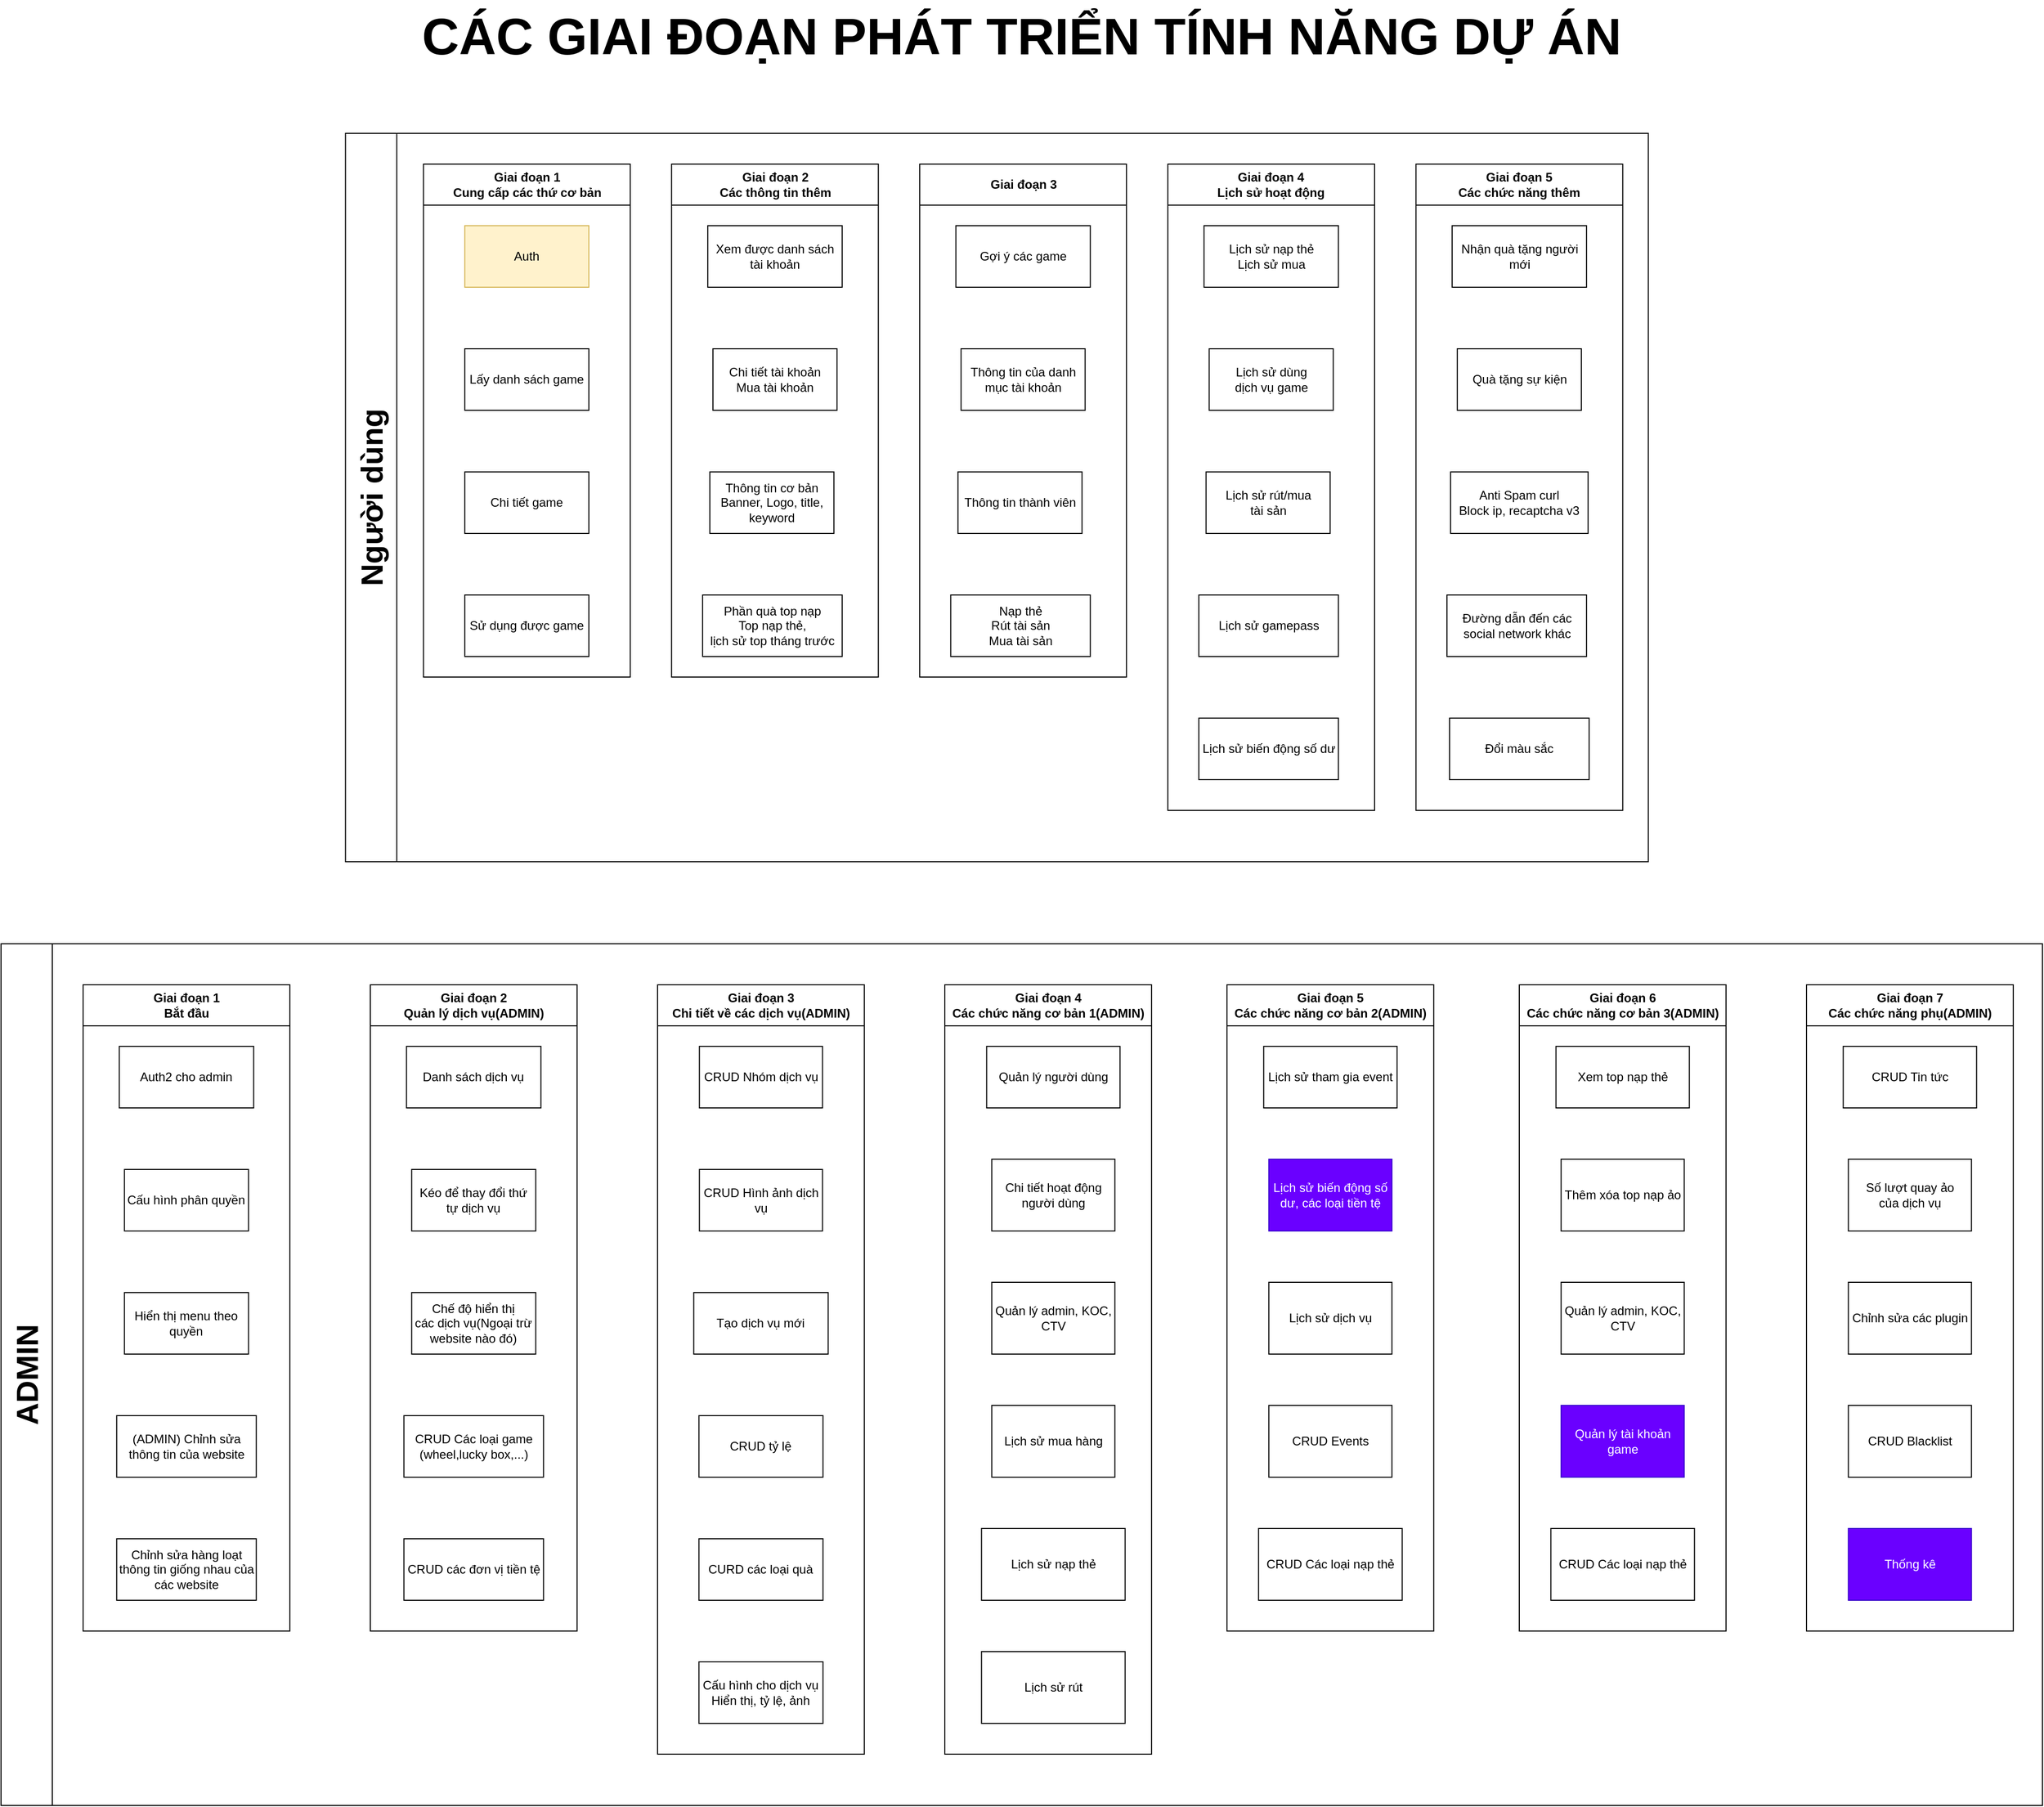 <mxfile version="21.5.0" type="device" pages="3">
  <diagram name="Page-1" id="KmQgnTv5vvOI3r4hxGTt">
    <mxGraphModel dx="1834" dy="804" grid="1" gridSize="10" guides="0" tooltips="1" connect="1" arrows="1" fold="1" page="0" pageScale="1" pageWidth="850" pageHeight="1100" math="0" shadow="0">
      <root>
        <mxCell id="0" />
        <mxCell id="1" parent="0" />
        <mxCell id="98oBXOV-pdoTwL55DlCH-39" value="" style="group" parent="1" vertex="1" connectable="0">
          <mxGeometry x="195.78" y="190" width="1310" height="710" as="geometry" />
        </mxCell>
        <mxCell id="98oBXOV-pdoTwL55DlCH-38" value="&lt;font style=&quot;font-size: 30px;&quot;&gt;Người dùng&lt;/font&gt;" style="swimlane;horizontal=0;whiteSpace=wrap;html=1;startSize=50;movable=0;resizable=0;rotatable=0;deletable=0;editable=0;locked=1;connectable=0;" parent="98oBXOV-pdoTwL55DlCH-39" vertex="1">
          <mxGeometry width="1270" height="710" as="geometry" />
        </mxCell>
        <mxCell id="98oBXOV-pdoTwL55DlCH-10" value="" style="group" parent="98oBXOV-pdoTwL55DlCH-38" vertex="1" connectable="0">
          <mxGeometry x="76.003" y="30" width="201.562" height="500" as="geometry" />
        </mxCell>
        <mxCell id="98oBXOV-pdoTwL55DlCH-1" value="Auth" style="rounded=0;whiteSpace=wrap;html=1;fillColor=#fff2cc;strokeColor=#d6b656;" parent="98oBXOV-pdoTwL55DlCH-10" vertex="1">
          <mxGeometry x="40.312" y="60" width="120.938" height="60" as="geometry" />
        </mxCell>
        <mxCell id="98oBXOV-pdoTwL55DlCH-2" value="Lấy danh sách game" style="rounded=0;whiteSpace=wrap;html=1;" parent="98oBXOV-pdoTwL55DlCH-10" vertex="1">
          <mxGeometry x="40.312" y="180" width="120.938" height="60" as="geometry" />
        </mxCell>
        <mxCell id="98oBXOV-pdoTwL55DlCH-3" value="Chi tiết game" style="rounded=0;whiteSpace=wrap;html=1;" parent="98oBXOV-pdoTwL55DlCH-10" vertex="1">
          <mxGeometry x="40.312" y="300" width="120.938" height="60" as="geometry" />
        </mxCell>
        <mxCell id="98oBXOV-pdoTwL55DlCH-4" value="Sử dụng được game" style="rounded=0;whiteSpace=wrap;html=1;" parent="98oBXOV-pdoTwL55DlCH-10" vertex="1">
          <mxGeometry x="40.312" y="420" width="120.938" height="60" as="geometry" />
        </mxCell>
        <mxCell id="98oBXOV-pdoTwL55DlCH-9" value="Giai đoạn 1&lt;br&gt;Cung cấp các thứ cơ bản" style="swimlane;whiteSpace=wrap;html=1;startSize=40;" parent="98oBXOV-pdoTwL55DlCH-10" vertex="1">
          <mxGeometry width="201.562" height="500" as="geometry" />
        </mxCell>
        <mxCell id="98oBXOV-pdoTwL55DlCH-17" value="" style="group" parent="98oBXOV-pdoTwL55DlCH-38" vertex="1" connectable="0">
          <mxGeometry x="317.878" y="30" width="201.562" height="500" as="geometry" />
        </mxCell>
        <mxCell id="98oBXOV-pdoTwL55DlCH-11" value="Giai đoạn 2&lt;br&gt;Các thông tin thêm" style="swimlane;whiteSpace=wrap;html=1;startSize=40;" parent="98oBXOV-pdoTwL55DlCH-17" vertex="1">
          <mxGeometry width="201.562" height="500" as="geometry" />
        </mxCell>
        <mxCell id="98oBXOV-pdoTwL55DlCH-15" value="Xem được danh sách&lt;br&gt;tài khoản" style="rounded=0;whiteSpace=wrap;html=1;" parent="98oBXOV-pdoTwL55DlCH-11" vertex="1">
          <mxGeometry x="35.273" y="60" width="131.016" height="60" as="geometry" />
        </mxCell>
        <mxCell id="98oBXOV-pdoTwL55DlCH-16" value="Chi tiết tài khoản&lt;br&gt;Mua tài khoản" style="rounded=0;whiteSpace=wrap;html=1;" parent="98oBXOV-pdoTwL55DlCH-11" vertex="1">
          <mxGeometry x="40.312" y="180" width="120.938" height="60" as="geometry" />
        </mxCell>
        <mxCell id="98oBXOV-pdoTwL55DlCH-12" value="Thông tin cơ bản&lt;br&gt;Banner, Logo, title, keyword" style="rounded=0;whiteSpace=wrap;html=1;" parent="98oBXOV-pdoTwL55DlCH-17" vertex="1">
          <mxGeometry x="37.289" y="300" width="120.938" height="60" as="geometry" />
        </mxCell>
        <mxCell id="98oBXOV-pdoTwL55DlCH-13" value="Phần quà top nạp&lt;br&gt;Top nạp thẻ,&lt;br&gt;lịch sử top tháng trước" style="rounded=0;whiteSpace=wrap;html=1;" parent="98oBXOV-pdoTwL55DlCH-17" vertex="1">
          <mxGeometry x="30.234" y="420" width="136.055" height="60" as="geometry" />
        </mxCell>
        <mxCell id="98oBXOV-pdoTwL55DlCH-18" value="" style="group" parent="98oBXOV-pdoTwL55DlCH-38" vertex="1" connectable="0">
          <mxGeometry x="559.753" y="30" width="201.562" height="500" as="geometry" />
        </mxCell>
        <mxCell id="98oBXOV-pdoTwL55DlCH-19" value="Giai đoạn 3" style="swimlane;whiteSpace=wrap;html=1;startSize=40;" parent="98oBXOV-pdoTwL55DlCH-18" vertex="1">
          <mxGeometry width="201.562" height="500" as="geometry" />
        </mxCell>
        <mxCell id="98oBXOV-pdoTwL55DlCH-20" value="Gợi ý các game" style="rounded=0;whiteSpace=wrap;html=1;" parent="98oBXOV-pdoTwL55DlCH-19" vertex="1">
          <mxGeometry x="35.273" y="60" width="131.016" height="60" as="geometry" />
        </mxCell>
        <mxCell id="98oBXOV-pdoTwL55DlCH-21" value="Thông tin của danh mục tài khoản" style="rounded=0;whiteSpace=wrap;html=1;" parent="98oBXOV-pdoTwL55DlCH-19" vertex="1">
          <mxGeometry x="40.312" y="180" width="120.938" height="60" as="geometry" />
        </mxCell>
        <mxCell id="98oBXOV-pdoTwL55DlCH-22" value="Thông tin thành viên" style="rounded=0;whiteSpace=wrap;html=1;" parent="98oBXOV-pdoTwL55DlCH-18" vertex="1">
          <mxGeometry x="37.289" y="300" width="120.938" height="60" as="geometry" />
        </mxCell>
        <mxCell id="98oBXOV-pdoTwL55DlCH-23" value="Nạp thẻ&lt;br&gt;Rút tài sản&lt;br&gt;Mua tài sản" style="rounded=0;whiteSpace=wrap;html=1;" parent="98oBXOV-pdoTwL55DlCH-18" vertex="1">
          <mxGeometry x="30.234" y="420" width="136.055" height="60" as="geometry" />
        </mxCell>
        <mxCell id="98oBXOV-pdoTwL55DlCH-24" value="" style="group" parent="98oBXOV-pdoTwL55DlCH-38" vertex="1" connectable="0">
          <mxGeometry x="801.628" y="30" width="201.562" height="630" as="geometry" />
        </mxCell>
        <mxCell id="98oBXOV-pdoTwL55DlCH-25" value="Giai đoạn 4&lt;br&gt;Lịch sử hoạt động" style="swimlane;whiteSpace=wrap;html=1;startSize=40;" parent="98oBXOV-pdoTwL55DlCH-24" vertex="1">
          <mxGeometry width="201.562" height="630" as="geometry" />
        </mxCell>
        <mxCell id="98oBXOV-pdoTwL55DlCH-26" value="Lịch sử nạp thẻ&lt;br&gt;Lịch sử mua" style="rounded=0;whiteSpace=wrap;html=1;" parent="98oBXOV-pdoTwL55DlCH-25" vertex="1">
          <mxGeometry x="35.273" y="60" width="131.016" height="60" as="geometry" />
        </mxCell>
        <mxCell id="98oBXOV-pdoTwL55DlCH-27" value="Lịch sử dùng &lt;br&gt;dịch vụ game" style="rounded=0;whiteSpace=wrap;html=1;" parent="98oBXOV-pdoTwL55DlCH-25" vertex="1">
          <mxGeometry x="40.312" y="180" width="120.938" height="60" as="geometry" />
        </mxCell>
        <mxCell id="98oBXOV-pdoTwL55DlCH-36" value="Lịch sử biến động số dư" style="rounded=0;whiteSpace=wrap;html=1;" parent="98oBXOV-pdoTwL55DlCH-25" vertex="1">
          <mxGeometry x="30.234" y="540" width="136.055" height="60" as="geometry" />
        </mxCell>
        <mxCell id="98oBXOV-pdoTwL55DlCH-28" value="Lịch sử rút/mua &lt;br&gt;tài sản" style="rounded=0;whiteSpace=wrap;html=1;" parent="98oBXOV-pdoTwL55DlCH-24" vertex="1">
          <mxGeometry x="37.289" y="300" width="120.938" height="60" as="geometry" />
        </mxCell>
        <mxCell id="98oBXOV-pdoTwL55DlCH-29" value="Lịch sử gamepass" style="rounded=0;whiteSpace=wrap;html=1;" parent="98oBXOV-pdoTwL55DlCH-24" vertex="1">
          <mxGeometry x="30.234" y="420" width="136.055" height="60" as="geometry" />
        </mxCell>
        <mxCell id="98oBXOV-pdoTwL55DlCH-30" value="" style="group" parent="98oBXOV-pdoTwL55DlCH-38" vertex="1" connectable="0">
          <mxGeometry x="1043.503" y="30" width="201.562" height="630" as="geometry" />
        </mxCell>
        <mxCell id="98oBXOV-pdoTwL55DlCH-31" value="Giai đoạn 5&lt;br&gt;Các chức năng thêm" style="swimlane;whiteSpace=wrap;html=1;startSize=40;" parent="98oBXOV-pdoTwL55DlCH-30" vertex="1">
          <mxGeometry width="201.562" height="630" as="geometry" />
        </mxCell>
        <mxCell id="98oBXOV-pdoTwL55DlCH-32" value="Nhận quà tặng người mới" style="rounded=0;whiteSpace=wrap;html=1;" parent="98oBXOV-pdoTwL55DlCH-31" vertex="1">
          <mxGeometry x="35.273" y="60" width="131.016" height="60" as="geometry" />
        </mxCell>
        <mxCell id="98oBXOV-pdoTwL55DlCH-33" value="Quà tặng sự kiện" style="rounded=0;whiteSpace=wrap;html=1;" parent="98oBXOV-pdoTwL55DlCH-31" vertex="1">
          <mxGeometry x="40.312" y="180" width="120.938" height="60" as="geometry" />
        </mxCell>
        <mxCell id="98oBXOV-pdoTwL55DlCH-34" value="Anti Spam curl&lt;br&gt;Block ip, recaptcha v3" style="rounded=0;whiteSpace=wrap;html=1;" parent="98oBXOV-pdoTwL55DlCH-31" vertex="1">
          <mxGeometry x="33.762" y="300" width="134.039" height="60" as="geometry" />
        </mxCell>
        <mxCell id="98oBXOV-pdoTwL55DlCH-37" value="Đổi màu sắc" style="rounded=0;whiteSpace=wrap;html=1;" parent="98oBXOV-pdoTwL55DlCH-31" vertex="1">
          <mxGeometry x="32.754" y="540" width="136.055" height="60" as="geometry" />
        </mxCell>
        <mxCell id="98oBXOV-pdoTwL55DlCH-35" value="Đường dẫn đến các social network khác" style="rounded=0;whiteSpace=wrap;html=1;" parent="98oBXOV-pdoTwL55DlCH-30" vertex="1">
          <mxGeometry x="30.234" y="420" width="136.055" height="60" as="geometry" />
        </mxCell>
        <mxCell id="98oBXOV-pdoTwL55DlCH-40" value="&lt;font style=&quot;font-size: 50px;&quot;&gt;&lt;b&gt;CÁC GIAI ĐOẠN PHÁT TRIỂN TÍNH NĂNG DỰ ÁN&lt;/b&gt;&lt;/font&gt;" style="text;html=1;strokeColor=none;fillColor=none;align=center;verticalAlign=middle;whiteSpace=wrap;rounded=0;" parent="1" vertex="1">
          <mxGeometry x="260" y="60" width="1190" height="70" as="geometry" />
        </mxCell>
        <mxCell id="98oBXOV-pdoTwL55DlCH-98" value="&lt;font style=&quot;font-size: 30px;&quot;&gt;ADMIN&lt;/font&gt;" style="swimlane;horizontal=0;whiteSpace=wrap;html=1;startSize=50;movable=0;resizable=0;rotatable=0;deletable=0;editable=0;locked=1;connectable=0;" parent="1" vertex="1">
          <mxGeometry x="-140" y="980" width="1990" height="840" as="geometry" />
        </mxCell>
        <mxCell id="98oBXOV-pdoTwL55DlCH-41" value="" style="group" parent="98oBXOV-pdoTwL55DlCH-98" vertex="1" connectable="0">
          <mxGeometry x="79.998" y="40" width="201.562" height="630" as="geometry" />
        </mxCell>
        <mxCell id="98oBXOV-pdoTwL55DlCH-42" value="Giai đoạn 1&lt;br&gt;Bắt đầu" style="swimlane;whiteSpace=wrap;html=1;startSize=40;" parent="98oBXOV-pdoTwL55DlCH-41" vertex="1">
          <mxGeometry width="201.562" height="630" as="geometry" />
        </mxCell>
        <mxCell id="98oBXOV-pdoTwL55DlCH-43" value="Auth2 cho admin" style="rounded=0;whiteSpace=wrap;html=1;" parent="98oBXOV-pdoTwL55DlCH-42" vertex="1">
          <mxGeometry x="35.273" y="60" width="131.016" height="60" as="geometry" />
        </mxCell>
        <mxCell id="98oBXOV-pdoTwL55DlCH-44" value="Cấu hình phân quyền" style="rounded=0;whiteSpace=wrap;html=1;" parent="98oBXOV-pdoTwL55DlCH-42" vertex="1">
          <mxGeometry x="40.312" y="180" width="120.938" height="60" as="geometry" />
        </mxCell>
        <mxCell id="98oBXOV-pdoTwL55DlCH-45" value="Chỉnh sửa hàng loạt thông tin giống nhau của các website" style="rounded=0;whiteSpace=wrap;html=1;" parent="98oBXOV-pdoTwL55DlCH-42" vertex="1">
          <mxGeometry x="32.754" y="540" width="136.055" height="60" as="geometry" />
        </mxCell>
        <mxCell id="98oBXOV-pdoTwL55DlCH-46" value="Hiển thị menu theo quyền" style="rounded=0;whiteSpace=wrap;html=1;" parent="98oBXOV-pdoTwL55DlCH-41" vertex="1">
          <mxGeometry x="40.312" y="300" width="120.938" height="60" as="geometry" />
        </mxCell>
        <mxCell id="98oBXOV-pdoTwL55DlCH-47" value="(ADMIN) Chỉnh sửa thông tin của website" style="rounded=0;whiteSpace=wrap;html=1;" parent="98oBXOV-pdoTwL55DlCH-41" vertex="1">
          <mxGeometry x="32.754" y="420" width="136.055" height="60" as="geometry" />
        </mxCell>
        <mxCell id="98oBXOV-pdoTwL55DlCH-48" value="" style="group" parent="98oBXOV-pdoTwL55DlCH-98" vertex="1" connectable="0">
          <mxGeometry x="359.998" y="40" width="201.562" height="630" as="geometry" />
        </mxCell>
        <mxCell id="98oBXOV-pdoTwL55DlCH-49" value="Giai đoạn 2&lt;br&gt;Quản lý dịch vụ(ADMIN)" style="swimlane;whiteSpace=wrap;html=1;startSize=40;" parent="98oBXOV-pdoTwL55DlCH-48" vertex="1">
          <mxGeometry width="201.562" height="630" as="geometry" />
        </mxCell>
        <mxCell id="98oBXOV-pdoTwL55DlCH-50" value="Danh sách dịch vụ" style="rounded=0;whiteSpace=wrap;html=1;" parent="98oBXOV-pdoTwL55DlCH-49" vertex="1">
          <mxGeometry x="35.273" y="60" width="131.016" height="60" as="geometry" />
        </mxCell>
        <mxCell id="98oBXOV-pdoTwL55DlCH-51" value="Kéo để thay đổi thứ tự dịch vụ" style="rounded=0;whiteSpace=wrap;html=1;" parent="98oBXOV-pdoTwL55DlCH-49" vertex="1">
          <mxGeometry x="40.312" y="180" width="120.938" height="60" as="geometry" />
        </mxCell>
        <mxCell id="98oBXOV-pdoTwL55DlCH-52" value="CRUD các đơn vị tiền tệ" style="rounded=0;whiteSpace=wrap;html=1;" parent="98oBXOV-pdoTwL55DlCH-49" vertex="1">
          <mxGeometry x="32.754" y="540" width="136.055" height="60" as="geometry" />
        </mxCell>
        <mxCell id="98oBXOV-pdoTwL55DlCH-53" value="Chế độ hiển thị&lt;br&gt;các dịch vụ(Ngoại trừ website nào đó)" style="rounded=0;whiteSpace=wrap;html=1;" parent="98oBXOV-pdoTwL55DlCH-48" vertex="1">
          <mxGeometry x="40.312" y="300" width="120.938" height="60" as="geometry" />
        </mxCell>
        <mxCell id="98oBXOV-pdoTwL55DlCH-54" value="CRUD Các loại game&lt;br&gt;(wheel,lucky box,...)" style="rounded=0;whiteSpace=wrap;html=1;" parent="98oBXOV-pdoTwL55DlCH-48" vertex="1">
          <mxGeometry x="32.754" y="420" width="136.055" height="60" as="geometry" />
        </mxCell>
        <mxCell id="98oBXOV-pdoTwL55DlCH-55" value="" style="group" parent="98oBXOV-pdoTwL55DlCH-98" vertex="1" connectable="0">
          <mxGeometry x="639.998" y="40" width="201.562" height="750" as="geometry" />
        </mxCell>
        <mxCell id="98oBXOV-pdoTwL55DlCH-56" value="Giai đoạn 3&lt;br&gt;Chi tiết về các dịch vụ(ADMIN)" style="swimlane;whiteSpace=wrap;html=1;startSize=40;" parent="98oBXOV-pdoTwL55DlCH-55" vertex="1">
          <mxGeometry width="201.56" height="750" as="geometry" />
        </mxCell>
        <mxCell id="98oBXOV-pdoTwL55DlCH-57" value="Tạo dịch vụ mới" style="rounded=0;whiteSpace=wrap;html=1;" parent="98oBXOV-pdoTwL55DlCH-56" vertex="1">
          <mxGeometry x="35.273" y="300" width="131.016" height="60" as="geometry" />
        </mxCell>
        <mxCell id="98oBXOV-pdoTwL55DlCH-58" value="CRUD tỷ lệ" style="rounded=0;whiteSpace=wrap;html=1;" parent="98oBXOV-pdoTwL55DlCH-56" vertex="1">
          <mxGeometry x="40.312" y="420" width="120.938" height="60" as="geometry" />
        </mxCell>
        <mxCell id="98oBXOV-pdoTwL55DlCH-62" value="CRUD Nhóm dịch vụ" style="rounded=0;whiteSpace=wrap;html=1;" parent="98oBXOV-pdoTwL55DlCH-56" vertex="1">
          <mxGeometry x="40.781" y="60" width="120" height="60" as="geometry" />
        </mxCell>
        <mxCell id="98oBXOV-pdoTwL55DlCH-63" value="CRUD Hình ảnh dịch vụ" style="rounded=0;whiteSpace=wrap;html=1;" parent="98oBXOV-pdoTwL55DlCH-56" vertex="1">
          <mxGeometry x="40.781" y="180" width="120" height="60" as="geometry" />
        </mxCell>
        <mxCell id="98oBXOV-pdoTwL55DlCH-64" value="Cấu hình cho dịch vụ&lt;br&gt;Hiển thị, tỷ lệ, ảnh" style="rounded=0;whiteSpace=wrap;html=1;" parent="98oBXOV-pdoTwL55DlCH-56" vertex="1">
          <mxGeometry x="40.312" y="660" width="120.938" height="60" as="geometry" />
        </mxCell>
        <mxCell id="98oBXOV-pdoTwL55DlCH-60" value="CURD các loại quà" style="rounded=0;whiteSpace=wrap;html=1;" parent="98oBXOV-pdoTwL55DlCH-55" vertex="1">
          <mxGeometry x="40.312" y="540" width="120.938" height="60" as="geometry" />
        </mxCell>
        <mxCell id="98oBXOV-pdoTwL55DlCH-65" value="" style="group" parent="98oBXOV-pdoTwL55DlCH-98" vertex="1" connectable="0">
          <mxGeometry x="920" y="40" width="201.56" height="750" as="geometry" />
        </mxCell>
        <mxCell id="98oBXOV-pdoTwL55DlCH-66" value="Giai đoạn 4&lt;br&gt;Các chức năng cơ bản 1(ADMIN)" style="swimlane;whiteSpace=wrap;html=1;startSize=40;" parent="98oBXOV-pdoTwL55DlCH-65" vertex="1">
          <mxGeometry width="201.56" height="750" as="geometry" />
        </mxCell>
        <mxCell id="98oBXOV-pdoTwL55DlCH-67" value="Quản lý người dùng" style="rounded=0;whiteSpace=wrap;html=1;horizontal=1;verticalAlign=middle;flipH=1;flipV=1;" parent="98oBXOV-pdoTwL55DlCH-66" vertex="1">
          <mxGeometry x="40.78" y="60" width="130" height="60" as="geometry" />
        </mxCell>
        <mxCell id="98oBXOV-pdoTwL55DlCH-69" value="Lịch sử rút" style="rounded=0;whiteSpace=wrap;html=1;horizontal=1;verticalAlign=middle;flipH=1;flipV=1;" parent="98oBXOV-pdoTwL55DlCH-66" vertex="1">
          <mxGeometry x="35.78" y="650" width="140" height="70" as="geometry" />
        </mxCell>
        <mxCell id="98oBXOV-pdoTwL55DlCH-72" value="Chi tiết hoạt động người dùng" style="rounded=0;whiteSpace=wrap;html=1;horizontal=1;verticalAlign=middle;flipH=1;flipV=1;" parent="98oBXOV-pdoTwL55DlCH-66" vertex="1">
          <mxGeometry x="45.78" y="170" width="120" height="70" as="geometry" />
        </mxCell>
        <mxCell id="98oBXOV-pdoTwL55DlCH-71" value="Lịch sử nạp thẻ" style="rounded=0;whiteSpace=wrap;html=1;horizontal=1;verticalAlign=middle;flipH=1;flipV=1;" parent="98oBXOV-pdoTwL55DlCH-66" vertex="1">
          <mxGeometry x="35.78" y="530" width="140" height="70" as="geometry" />
        </mxCell>
        <mxCell id="98oBXOV-pdoTwL55DlCH-70" value="Lịch sử mua hàng" style="rounded=0;whiteSpace=wrap;html=1;horizontal=1;verticalAlign=middle;flipH=1;flipV=1;" parent="98oBXOV-pdoTwL55DlCH-66" vertex="1">
          <mxGeometry x="45.78" y="410" width="120" height="70" as="geometry" />
        </mxCell>
        <mxCell id="98oBXOV-pdoTwL55DlCH-76" value="Quản lý admin, KOC, CTV" style="rounded=0;whiteSpace=wrap;html=1;horizontal=1;verticalAlign=middle;flipH=1;flipV=1;" parent="98oBXOV-pdoTwL55DlCH-66" vertex="1">
          <mxGeometry x="45.78" y="290" width="120" height="70" as="geometry" />
        </mxCell>
        <mxCell id="98oBXOV-pdoTwL55DlCH-73" value="" style="group" parent="98oBXOV-pdoTwL55DlCH-98" vertex="1" connectable="0">
          <mxGeometry x="1195.07" y="40" width="201.56" height="750" as="geometry" />
        </mxCell>
        <mxCell id="98oBXOV-pdoTwL55DlCH-74" value="Giai đoạn 5&lt;br&gt;Các chức năng cơ bản 2(ADMIN)" style="swimlane;whiteSpace=wrap;html=1;startSize=40;" parent="98oBXOV-pdoTwL55DlCH-73" vertex="1">
          <mxGeometry width="201.56" height="630" as="geometry" />
        </mxCell>
        <mxCell id="98oBXOV-pdoTwL55DlCH-75" value="Lịch sử tham gia event" style="rounded=0;whiteSpace=wrap;html=1;horizontal=1;verticalAlign=middle;flipH=1;flipV=1;" parent="98oBXOV-pdoTwL55DlCH-74" vertex="1">
          <mxGeometry x="35.78" y="60" width="130" height="60" as="geometry" />
        </mxCell>
        <mxCell id="98oBXOV-pdoTwL55DlCH-78" value="Lịch sử biến động số dư, các loại tiền tệ" style="rounded=0;whiteSpace=wrap;html=1;horizontal=1;verticalAlign=middle;flipH=1;flipV=1;fillColor=#6a00ff;fontColor=#ffffff;strokeColor=#3700CC;" parent="98oBXOV-pdoTwL55DlCH-74" vertex="1">
          <mxGeometry x="40.78" y="170" width="120" height="70" as="geometry" />
        </mxCell>
        <mxCell id="98oBXOV-pdoTwL55DlCH-79" value="CRUD Các loại nạp thẻ" style="rounded=0;whiteSpace=wrap;html=1;horizontal=1;verticalAlign=middle;flipH=1;flipV=1;" parent="98oBXOV-pdoTwL55DlCH-74" vertex="1">
          <mxGeometry x="30.78" y="530" width="140" height="70" as="geometry" />
        </mxCell>
        <mxCell id="98oBXOV-pdoTwL55DlCH-80" value="CRUD Events" style="rounded=0;whiteSpace=wrap;html=1;horizontal=1;verticalAlign=middle;flipH=1;flipV=1;" parent="98oBXOV-pdoTwL55DlCH-74" vertex="1">
          <mxGeometry x="40.78" y="410" width="120" height="70" as="geometry" />
        </mxCell>
        <mxCell id="98oBXOV-pdoTwL55DlCH-68" value="Lịch sử dịch vụ" style="rounded=0;whiteSpace=wrap;html=1;horizontal=1;verticalAlign=middle;flipH=1;flipV=1;" parent="98oBXOV-pdoTwL55DlCH-74" vertex="1">
          <mxGeometry x="40.78" y="290" width="120" height="70" as="geometry" />
        </mxCell>
        <mxCell id="98oBXOV-pdoTwL55DlCH-82" value="" style="group" parent="98oBXOV-pdoTwL55DlCH-98" vertex="1" connectable="0">
          <mxGeometry x="1480" y="40" width="201.56" height="750" as="geometry" />
        </mxCell>
        <mxCell id="98oBXOV-pdoTwL55DlCH-83" value="Giai đoạn 6&lt;br&gt;Các chức năng cơ bản 3(ADMIN)" style="swimlane;whiteSpace=wrap;html=1;startSize=40;" parent="98oBXOV-pdoTwL55DlCH-82" vertex="1">
          <mxGeometry width="201.56" height="630" as="geometry" />
        </mxCell>
        <mxCell id="98oBXOV-pdoTwL55DlCH-84" value="Xem top nạp thẻ" style="rounded=0;whiteSpace=wrap;html=1;horizontal=1;verticalAlign=middle;flipH=1;flipV=1;" parent="98oBXOV-pdoTwL55DlCH-83" vertex="1">
          <mxGeometry x="35.78" y="60" width="130" height="60" as="geometry" />
        </mxCell>
        <mxCell id="98oBXOV-pdoTwL55DlCH-85" value="Quản lý admin, KOC, CTV" style="rounded=0;whiteSpace=wrap;html=1;horizontal=1;verticalAlign=middle;flipH=1;flipV=1;" parent="98oBXOV-pdoTwL55DlCH-83" vertex="1">
          <mxGeometry x="40.78" y="290" width="120" height="70" as="geometry" />
        </mxCell>
        <mxCell id="98oBXOV-pdoTwL55DlCH-86" value="Thêm xóa top nạp ảo" style="rounded=0;whiteSpace=wrap;html=1;horizontal=1;verticalAlign=middle;flipH=1;flipV=1;" parent="98oBXOV-pdoTwL55DlCH-83" vertex="1">
          <mxGeometry x="40.78" y="170" width="120" height="70" as="geometry" />
        </mxCell>
        <mxCell id="98oBXOV-pdoTwL55DlCH-87" value="CRUD Các loại nạp thẻ" style="rounded=0;whiteSpace=wrap;html=1;horizontal=1;verticalAlign=middle;flipH=1;flipV=1;" parent="98oBXOV-pdoTwL55DlCH-83" vertex="1">
          <mxGeometry x="30.78" y="530" width="140" height="70" as="geometry" />
        </mxCell>
        <mxCell id="98oBXOV-pdoTwL55DlCH-88" value="Quản lý tài khoản game" style="rounded=0;whiteSpace=wrap;html=1;horizontal=1;verticalAlign=middle;flipH=1;flipV=1;fillColor=#6a00ff;fontColor=#ffffff;strokeColor=#3700CC;" parent="98oBXOV-pdoTwL55DlCH-83" vertex="1">
          <mxGeometry x="40.78" y="410" width="120" height="70" as="geometry" />
        </mxCell>
        <mxCell id="98oBXOV-pdoTwL55DlCH-89" value="" style="group" parent="98oBXOV-pdoTwL55DlCH-98" vertex="1" connectable="0">
          <mxGeometry x="1760" y="40" width="201.56" height="750" as="geometry" />
        </mxCell>
        <mxCell id="98oBXOV-pdoTwL55DlCH-90" value="Giai đoạn 7&lt;br&gt;Các chức năng phụ(ADMIN)" style="swimlane;whiteSpace=wrap;html=1;startSize=40;" parent="98oBXOV-pdoTwL55DlCH-89" vertex="1">
          <mxGeometry width="201.56" height="630" as="geometry" />
        </mxCell>
        <mxCell id="98oBXOV-pdoTwL55DlCH-91" value="CRUD Tin tức" style="rounded=0;whiteSpace=wrap;html=1;horizontal=1;verticalAlign=middle;flipH=1;flipV=1;" parent="98oBXOV-pdoTwL55DlCH-90" vertex="1">
          <mxGeometry x="35.78" y="60" width="130" height="60" as="geometry" />
        </mxCell>
        <mxCell id="98oBXOV-pdoTwL55DlCH-92" value="Chỉnh sửa các plugin" style="rounded=0;whiteSpace=wrap;html=1;horizontal=1;verticalAlign=middle;flipH=1;flipV=1;" parent="98oBXOV-pdoTwL55DlCH-90" vertex="1">
          <mxGeometry x="40.78" y="290" width="120" height="70" as="geometry" />
        </mxCell>
        <mxCell id="98oBXOV-pdoTwL55DlCH-93" value="Số lượt quay ảo&lt;br&gt;của dịch vụ" style="rounded=0;whiteSpace=wrap;html=1;horizontal=1;verticalAlign=middle;flipH=1;flipV=1;" parent="98oBXOV-pdoTwL55DlCH-90" vertex="1">
          <mxGeometry x="40.78" y="170" width="120" height="70" as="geometry" />
        </mxCell>
        <mxCell id="98oBXOV-pdoTwL55DlCH-95" value="CRUD Blacklist" style="rounded=0;whiteSpace=wrap;html=1;horizontal=1;verticalAlign=middle;flipH=1;flipV=1;" parent="98oBXOV-pdoTwL55DlCH-90" vertex="1">
          <mxGeometry x="40.78" y="410" width="120" height="70" as="geometry" />
        </mxCell>
        <mxCell id="98oBXOV-pdoTwL55DlCH-137" value="Thống kê" style="rounded=0;whiteSpace=wrap;html=1;horizontal=1;verticalAlign=middle;flipH=1;flipV=1;fillColor=#6a00ff;fontColor=#ffffff;strokeColor=#3700CC;" parent="98oBXOV-pdoTwL55DlCH-90" vertex="1">
          <mxGeometry x="40.78" y="530" width="120" height="70" as="geometry" />
        </mxCell>
      </root>
    </mxGraphModel>
  </diagram>
  <diagram id="SCwih8SE5_Bo1riZmGqV" name="Page-2">
    <mxGraphModel dx="49" dy="1080" grid="1" gridSize="10" guides="1" tooltips="1" connect="1" arrows="1" fold="1" page="0" pageScale="1" pageWidth="850" pageHeight="1100" math="0" shadow="0">
      <root>
        <mxCell id="0" />
        <mxCell id="1" parent="0" />
        <mxCell id="AxfoNS_7afsn7oHy-fW6-1" value="CLIENT" style="swimlane;whiteSpace=wrap;html=1;startSize=40;fontSize=14;" vertex="1" parent="1">
          <mxGeometry x="2320" y="360" width="640" height="1040" as="geometry" />
        </mxCell>
        <mxCell id="AxfoNS_7afsn7oHy-fW6-2" value="Đăng nhập" style="rounded=0;whiteSpace=wrap;html=1;fontSize=14;" vertex="1" parent="AxfoNS_7afsn7oHy-fW6-1">
          <mxGeometry x="260" y="215" width="120" height="60" as="geometry" />
        </mxCell>
        <mxCell id="AxfoNS_7afsn7oHy-fW6-3" style="edgeStyle=orthogonalEdgeStyle;rounded=0;orthogonalLoop=1;jettySize=auto;html=1;fontSize=14;" edge="1" parent="AxfoNS_7afsn7oHy-fW6-1" source="AxfoNS_7afsn7oHy-fW6-4" target="AxfoNS_7afsn7oHy-fW6-2">
          <mxGeometry relative="1" as="geometry">
            <Array as="points">
              <mxPoint x="220" y="150" />
              <mxPoint x="220" y="230" />
            </Array>
          </mxGeometry>
        </mxCell>
        <mxCell id="AxfoNS_7afsn7oHy-fW6-4" value="Đăng ký" style="rounded=0;whiteSpace=wrap;html=1;fontSize=14;" vertex="1" parent="AxfoNS_7afsn7oHy-fW6-1">
          <mxGeometry x="50" y="120" width="120" height="60" as="geometry" />
        </mxCell>
        <mxCell id="AxfoNS_7afsn7oHy-fW6-5" style="edgeStyle=orthogonalEdgeStyle;rounded=0;orthogonalLoop=1;jettySize=auto;html=1;fontSize=14;" edge="1" parent="AxfoNS_7afsn7oHy-fW6-1" source="AxfoNS_7afsn7oHy-fW6-6" target="AxfoNS_7afsn7oHy-fW6-2">
          <mxGeometry relative="1" as="geometry">
            <Array as="points">
              <mxPoint x="420" y="150" />
              <mxPoint x="420" y="230" />
            </Array>
          </mxGeometry>
        </mxCell>
        <mxCell id="AxfoNS_7afsn7oHy-fW6-6" value="Đăng nhập với Social network" style="rounded=0;whiteSpace=wrap;html=1;fontSize=14;" vertex="1" parent="AxfoNS_7afsn7oHy-fW6-1">
          <mxGeometry x="470" y="120" width="120" height="60" as="geometry" />
        </mxCell>
        <mxCell id="AxfoNS_7afsn7oHy-fW6-7" value="SERVER" style="swimlane;whiteSpace=wrap;html=1;startSize=40;fontSize=14;" vertex="1" parent="1">
          <mxGeometry x="2960" y="360" width="640" height="1040" as="geometry" />
        </mxCell>
        <mxCell id="OHCL7J_wHRiCov0E4fqy-1" value="Xử lý đăng ký" style="rounded=0;whiteSpace=wrap;html=1;" vertex="1" parent="AxfoNS_7afsn7oHy-fW6-7">
          <mxGeometry x="260" y="110" width="120" height="60" as="geometry" />
        </mxCell>
        <mxCell id="clG5GBl8NwM7qFgr2y49-4" value="Kiểm tra thông tin đăng nhập" style="rhombus;whiteSpace=wrap;html=1;" vertex="1" parent="AxfoNS_7afsn7oHy-fW6-7">
          <mxGeometry x="260" y="200" width="120" height="90" as="geometry" />
        </mxCell>
        <mxCell id="AxfoNS_7afsn7oHy-fW6-13" value="MEMCACHED" style="swimlane;whiteSpace=wrap;html=1;startSize=40;fontSize=14;" vertex="1" parent="1">
          <mxGeometry x="3600" y="360" width="640" height="1040" as="geometry" />
        </mxCell>
        <mxCell id="AxfoNS_7afsn7oHy-fW6-19" value="DATABASE(MYSQL)" style="swimlane;whiteSpace=wrap;html=1;startSize=40;fontSize=14;" vertex="1" parent="1">
          <mxGeometry x="4240" y="360" width="640" height="1040" as="geometry" />
        </mxCell>
        <mxCell id="OHCL7J_wHRiCov0E4fqy-3" value="Lưu thông tin user" style="rounded=0;whiteSpace=wrap;html=1;" vertex="1" parent="AxfoNS_7afsn7oHy-fW6-19">
          <mxGeometry x="260" y="110" width="120" height="60" as="geometry" />
        </mxCell>
        <mxCell id="OHCL7J_wHRiCov0E4fqy-2" style="edgeStyle=orthogonalEdgeStyle;rounded=0;orthogonalLoop=1;jettySize=auto;html=1;" edge="1" parent="1" source="AxfoNS_7afsn7oHy-fW6-4" target="OHCL7J_wHRiCov0E4fqy-1">
          <mxGeometry relative="1" as="geometry">
            <Array as="points">
              <mxPoint x="2430" y="440" />
              <mxPoint x="3280" y="440" />
            </Array>
          </mxGeometry>
        </mxCell>
        <mxCell id="OHCL7J_wHRiCov0E4fqy-4" style="edgeStyle=orthogonalEdgeStyle;rounded=0;orthogonalLoop=1;jettySize=auto;html=1;" edge="1" parent="1" source="OHCL7J_wHRiCov0E4fqy-1" target="OHCL7J_wHRiCov0E4fqy-3">
          <mxGeometry relative="1" as="geometry" />
        </mxCell>
        <mxCell id="clG5GBl8NwM7qFgr2y49-1" value="&lt;span style=&quot;font-size: 50px;&quot;&gt;&lt;b&gt;LUỒNG HOẠT ĐỘNG CỦA WEBSITE&lt;/b&gt;&lt;/span&gt;" style="text;html=1;strokeColor=none;fillColor=none;align=center;verticalAlign=middle;whiteSpace=wrap;rounded=0;flipH=0;" vertex="1" parent="1">
          <mxGeometry x="2910" y="150" width="1390" height="70" as="geometry" />
        </mxCell>
        <mxCell id="clG5GBl8NwM7qFgr2y49-3" style="edgeStyle=orthogonalEdgeStyle;rounded=0;orthogonalLoop=1;jettySize=auto;html=1;" edge="1" parent="1" source="AxfoNS_7afsn7oHy-fW6-2" target="clG5GBl8NwM7qFgr2y49-4">
          <mxGeometry relative="1" as="geometry">
            <mxPoint x="3220" y="599.941" as="targetPoint" />
            <Array as="points" />
          </mxGeometry>
        </mxCell>
        <mxCell id="clG5GBl8NwM7qFgr2y49-7" style="edgeStyle=orthogonalEdgeStyle;rounded=0;orthogonalLoop=1;jettySize=auto;html=1;" edge="1" parent="1" source="clG5GBl8NwM7qFgr2y49-4" target="AxfoNS_7afsn7oHy-fW6-2">
          <mxGeometry relative="1" as="geometry">
            <Array as="points">
              <mxPoint x="3280" y="680" />
              <mxPoint x="2640" y="680" />
            </Array>
          </mxGeometry>
        </mxCell>
        <mxCell id="clG5GBl8NwM7qFgr2y49-8" value="Thất bại thì đăng nhập lại" style="edgeLabel;html=1;align=center;verticalAlign=middle;resizable=0;points=[];" vertex="1" connectable="0" parent="clG5GBl8NwM7qFgr2y49-7">
          <mxGeometry x="-0.258" relative="1" as="geometry">
            <mxPoint x="35" as="offset" />
          </mxGeometry>
        </mxCell>
      </root>
    </mxGraphModel>
  </diagram>
  <diagram id="F5hBBUGj-u5sih0so_mC" name="Page-3">
    <mxGraphModel dx="-607" dy="945" grid="1" gridSize="10" guides="1" tooltips="1" connect="1" arrows="1" fold="1" page="0" pageScale="1" pageWidth="850" pageHeight="1100" math="0" shadow="0">
      <root>
        <mxCell id="0" />
        <mxCell id="1" parent="0" />
        <mxCell id="4tLeP5GBYdPA_dszqiOH-1" value="&lt;span style=&quot;font-size: 50px;&quot;&gt;&lt;b&gt;CÁC DỊCH VỤ ĐƯỢC CACHE ĐỂ TỐI ƯU HIỆU NĂNG&lt;/b&gt;&lt;/span&gt;" style="text;html=1;strokeColor=none;fillColor=none;align=center;verticalAlign=middle;whiteSpace=wrap;rounded=0;flipH=0;" vertex="1" parent="1">
          <mxGeometry x="2880" y="30" width="1390" height="70" as="geometry" />
        </mxCell>
        <mxCell id="4tLeP5GBYdPA_dszqiOH-2" value="Danh sách dịch vụ" style="rounded=0;whiteSpace=wrap;html=1;flipH=0;flipV=0;" vertex="1" parent="1">
          <mxGeometry x="2745" y="170" width="300" height="150" as="geometry" />
        </mxCell>
        <mxCell id="4tLeP5GBYdPA_dszqiOH-3" value="Thông tin website" style="rounded=0;whiteSpace=wrap;html=1;flipH=0;flipV=0;" vertex="1" parent="1">
          <mxGeometry x="4105" y="170" width="300" height="150" as="geometry" />
        </mxCell>
        <mxCell id="4tLeP5GBYdPA_dszqiOH-4" value="Top nạp thẻ" style="rounded=0;whiteSpace=wrap;html=1;flipH=0;flipV=0;" vertex="1" parent="1">
          <mxGeometry x="3425" y="170" width="300" height="150" as="geometry" />
        </mxCell>
        <mxCell id="4tLeP5GBYdPA_dszqiOH-5" value="Top nạp thẻ tháng trước" style="rounded=0;whiteSpace=wrap;html=1;flipH=0;flipV=0;" vertex="1" parent="1">
          <mxGeometry x="3765" y="170" width="300" height="150" as="geometry" />
        </mxCell>
        <mxCell id="4tLeP5GBYdPA_dszqiOH-6" value="Chi tiết dịch vụ" style="rounded=0;whiteSpace=wrap;html=1;flipH=0;flipV=0;" vertex="1" parent="1">
          <mxGeometry x="3085" y="170" width="300" height="150" as="geometry" />
        </mxCell>
      </root>
    </mxGraphModel>
  </diagram>
</mxfile>
